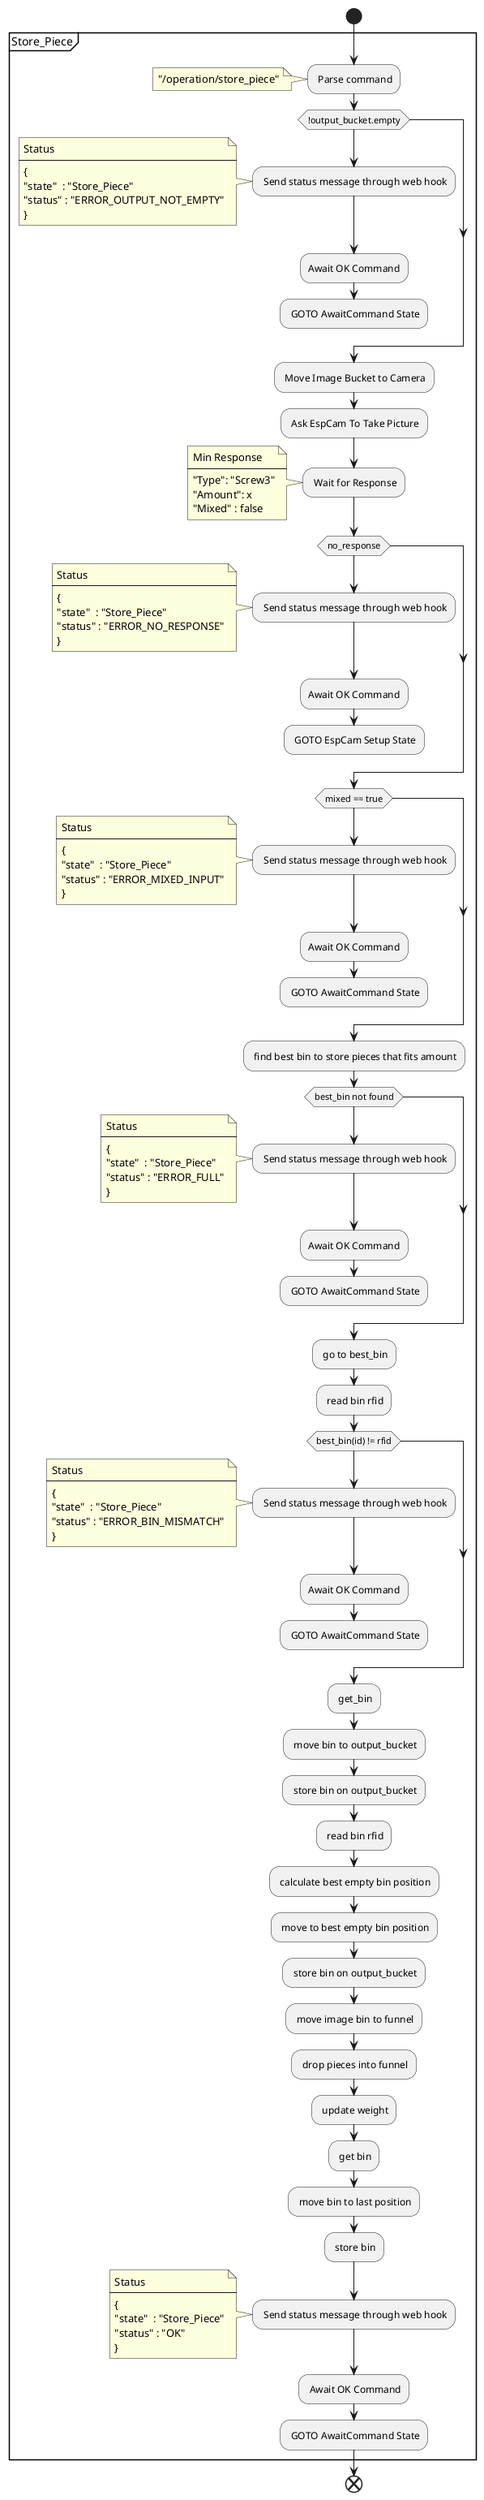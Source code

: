 @startuml Store
start
group Store_Piece {
: Parse command;
 note 
"/operation/store_piece"
end note
 if(!output_bucket.empty) then 
    : Send status message through web hook;
    note
    Status
    ----
    {
    "state"  : "Store_Piece"
    "status" : "ERROR_OUTPUT_NOT_EMPTY"
    }
    end note
    :Await OK Command;
    : GOTO AwaitCommand State;
    kill
 endif
: Move Image Bucket to Camera;
: Ask EspCam To Take Picture;
: Wait for Response;
note
Min Response
----
"Type": "Screw3"
"Amount": x
"Mixed" : false
end note
if(no_response) then
: Send status message through web hook;
    note
    Status
    ----
    {
    "state"  : "Store_Piece"
    "status" : "ERROR_NO_RESPONSE"
    }
    end note
    :Await OK Command;
    : GOTO EspCam Setup State;
    kill
endif
if (mixed == true) then
: Send status message through web hook;
    note
    Status
    ----
    {
    "state"  : "Store_Piece"
    "status" : "ERROR_MIXED_INPUT"
    }
    end note
    :Await OK Command;
    : GOTO AwaitCommand State;
    kill
endif
: find best bin to store pieces that fits amount;
if(best_bin not found) then
    : Send status message through web hook;
    note
    Status
    ----
    {
    "state"  : "Store_Piece"
    "status" : "ERROR_FULL"
    }
    end note
    :Await OK Command;
    : GOTO AwaitCommand State;
    kill
endif
: go to best_bin;
: read bin rfid;
if (best_bin(id) != rfid) then
    : Send status message through web hook;
    note
    Status
    ----
    {
    "state"  : "Store_Piece"
    "status" : "ERROR_BIN_MISMATCH"
    }
    end note 
    :Await OK Command;
    : GOTO AwaitCommand State;
    kill
endif
: get_bin;
: move bin to output_bucket;
: store bin on output_bucket;
: read bin rfid;
: calculate best empty bin position;
: move to best empty bin position;
: store bin on output_bucket;
: move image bin to funnel;
: drop pieces into funnel;
: update weight;
: get bin;
: move bin to last position;
: store bin;
: Send status message through web hook;
note
    Status
    ----
    {
    "state"  : "Store_Piece"
    "status" : "OK"
    }
    end note
    : Await OK Command;
    : GOTO AwaitCommand State;
}
end
@enduml
